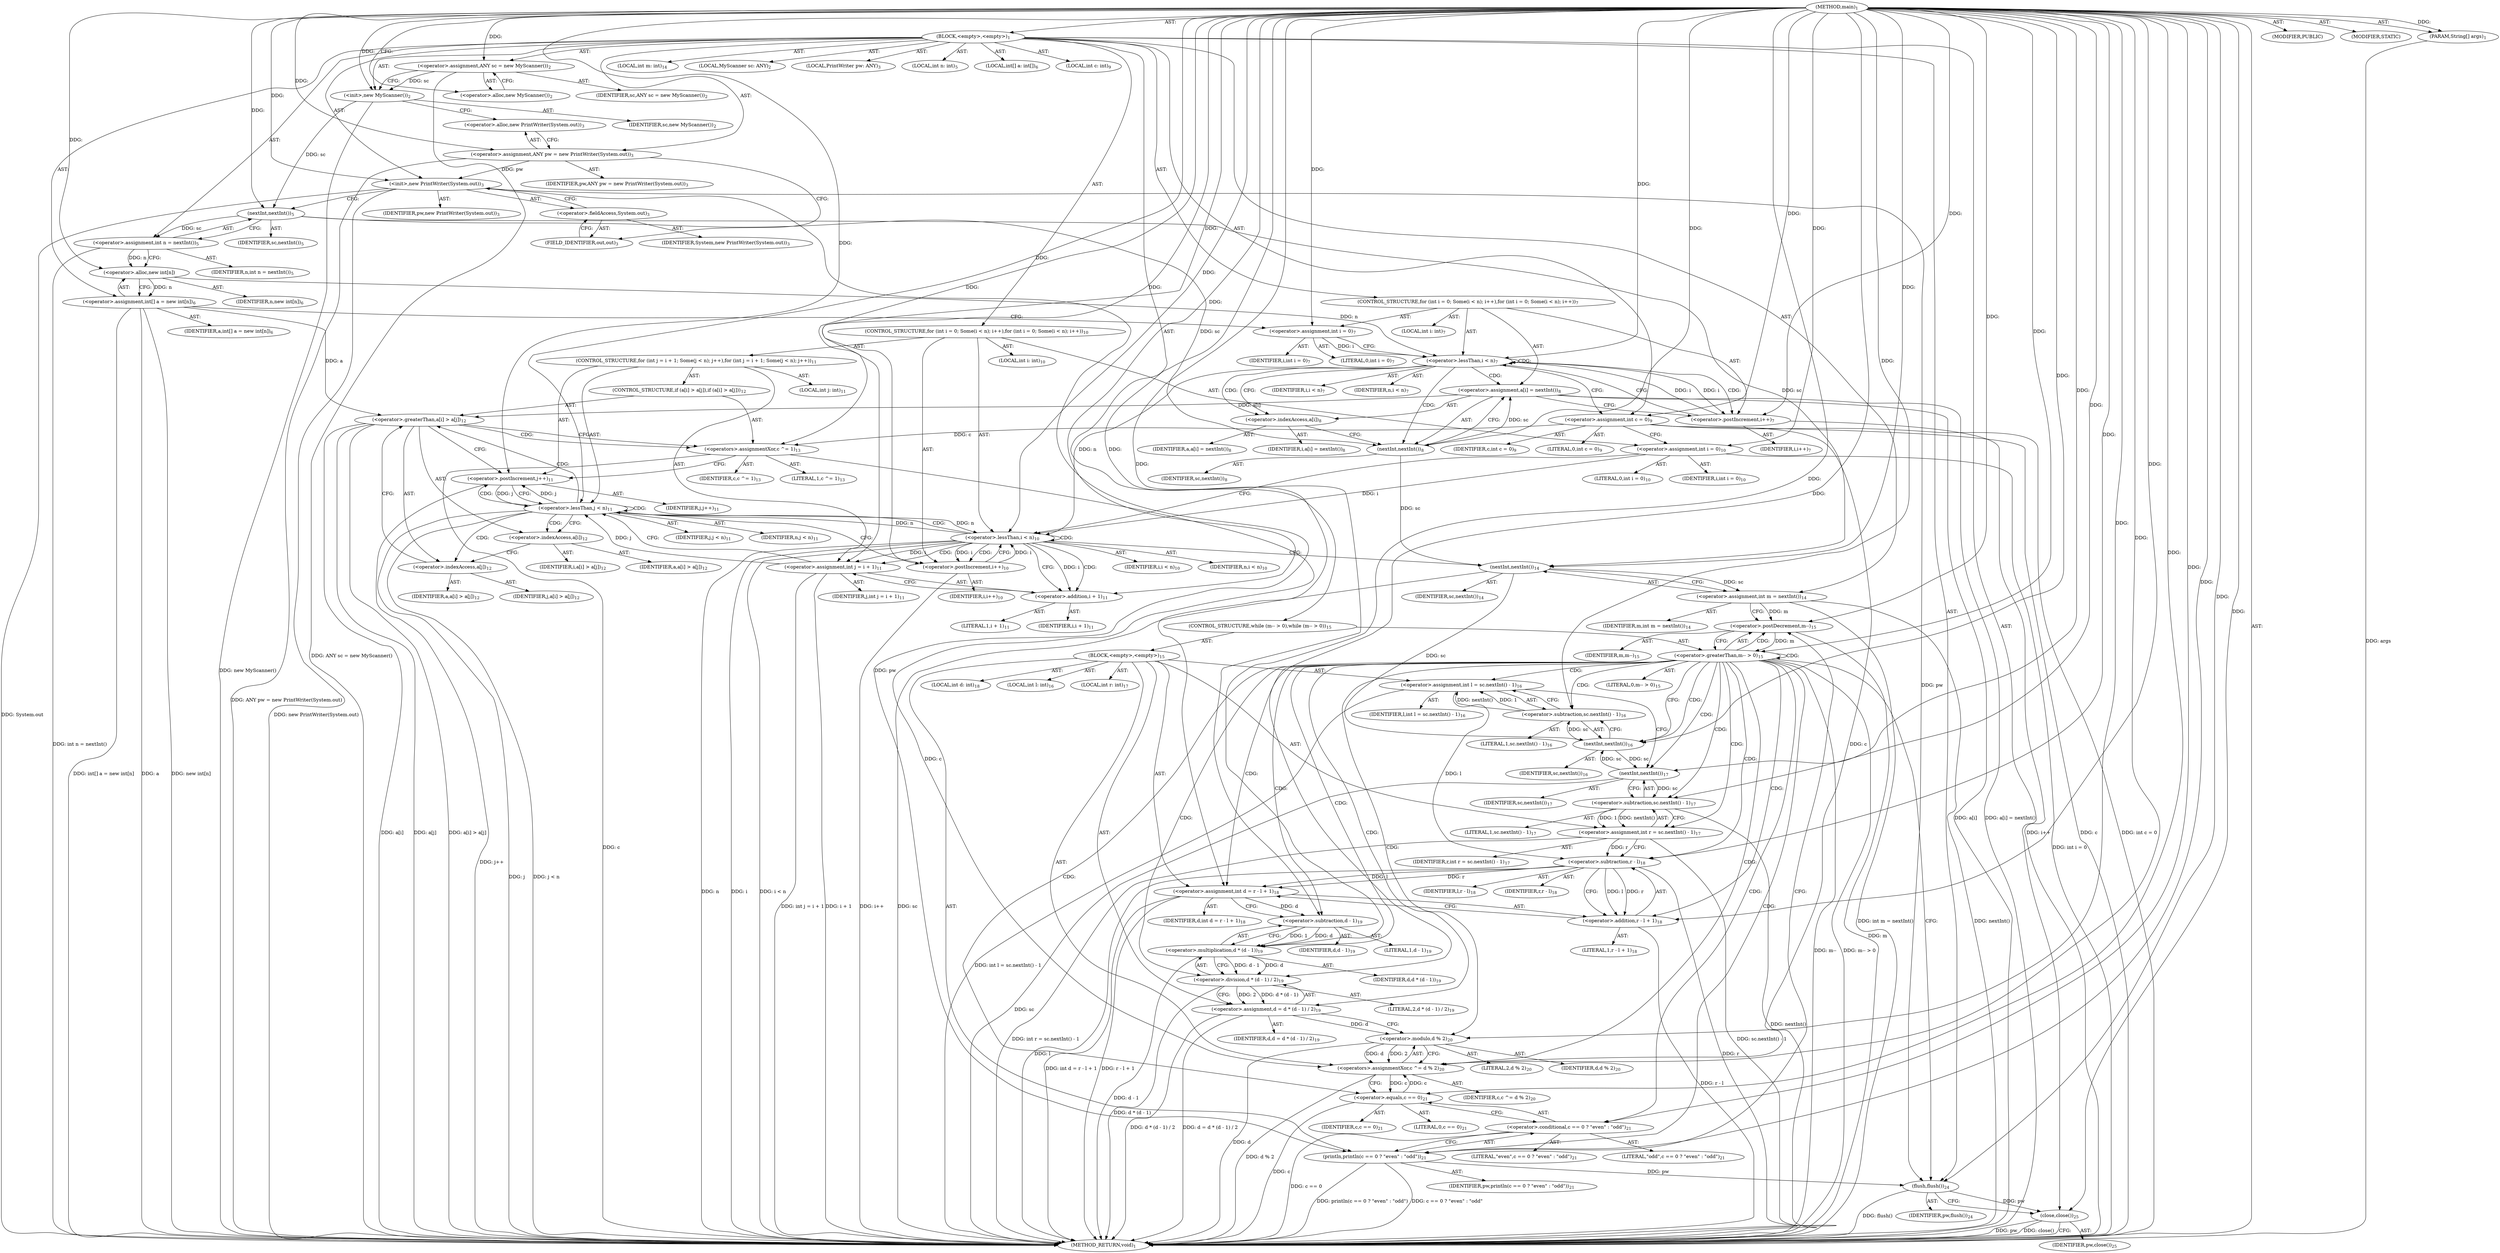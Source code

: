 digraph "main" {  
"21" [label = <(METHOD,main)<SUB>1</SUB>> ]
"22" [label = <(PARAM,String[] args)<SUB>1</SUB>> ]
"23" [label = <(BLOCK,&lt;empty&gt;,&lt;empty&gt;)<SUB>1</SUB>> ]
"4" [label = <(LOCAL,MyScanner sc: ANY)<SUB>2</SUB>> ]
"24" [label = <(&lt;operator&gt;.assignment,ANY sc = new MyScanner())<SUB>2</SUB>> ]
"25" [label = <(IDENTIFIER,sc,ANY sc = new MyScanner())<SUB>2</SUB>> ]
"26" [label = <(&lt;operator&gt;.alloc,new MyScanner())<SUB>2</SUB>> ]
"27" [label = <(&lt;init&gt;,new MyScanner())<SUB>2</SUB>> ]
"3" [label = <(IDENTIFIER,sc,new MyScanner())<SUB>2</SUB>> ]
"6" [label = <(LOCAL,PrintWriter pw: ANY)<SUB>3</SUB>> ]
"28" [label = <(&lt;operator&gt;.assignment,ANY pw = new PrintWriter(System.out))<SUB>3</SUB>> ]
"29" [label = <(IDENTIFIER,pw,ANY pw = new PrintWriter(System.out))<SUB>3</SUB>> ]
"30" [label = <(&lt;operator&gt;.alloc,new PrintWriter(System.out))<SUB>3</SUB>> ]
"31" [label = <(&lt;init&gt;,new PrintWriter(System.out))<SUB>3</SUB>> ]
"5" [label = <(IDENTIFIER,pw,new PrintWriter(System.out))<SUB>3</SUB>> ]
"32" [label = <(&lt;operator&gt;.fieldAccess,System.out)<SUB>3</SUB>> ]
"33" [label = <(IDENTIFIER,System,new PrintWriter(System.out))<SUB>3</SUB>> ]
"34" [label = <(FIELD_IDENTIFIER,out,out)<SUB>3</SUB>> ]
"35" [label = <(LOCAL,int n: int)<SUB>5</SUB>> ]
"36" [label = <(&lt;operator&gt;.assignment,int n = nextInt())<SUB>5</SUB>> ]
"37" [label = <(IDENTIFIER,n,int n = nextInt())<SUB>5</SUB>> ]
"38" [label = <(nextInt,nextInt())<SUB>5</SUB>> ]
"39" [label = <(IDENTIFIER,sc,nextInt())<SUB>5</SUB>> ]
"40" [label = <(LOCAL,int[] a: int[])<SUB>6</SUB>> ]
"41" [label = <(&lt;operator&gt;.assignment,int[] a = new int[n])<SUB>6</SUB>> ]
"42" [label = <(IDENTIFIER,a,int[] a = new int[n])<SUB>6</SUB>> ]
"43" [label = <(&lt;operator&gt;.alloc,new int[n])> ]
"44" [label = <(IDENTIFIER,n,new int[n])<SUB>6</SUB>> ]
"45" [label = <(CONTROL_STRUCTURE,for (int i = 0; Some(i &lt; n); i++),for (int i = 0; Some(i &lt; n); i++))<SUB>7</SUB>> ]
"46" [label = <(LOCAL,int i: int)<SUB>7</SUB>> ]
"47" [label = <(&lt;operator&gt;.assignment,int i = 0)<SUB>7</SUB>> ]
"48" [label = <(IDENTIFIER,i,int i = 0)<SUB>7</SUB>> ]
"49" [label = <(LITERAL,0,int i = 0)<SUB>7</SUB>> ]
"50" [label = <(&lt;operator&gt;.lessThan,i &lt; n)<SUB>7</SUB>> ]
"51" [label = <(IDENTIFIER,i,i &lt; n)<SUB>7</SUB>> ]
"52" [label = <(IDENTIFIER,n,i &lt; n)<SUB>7</SUB>> ]
"53" [label = <(&lt;operator&gt;.postIncrement,i++)<SUB>7</SUB>> ]
"54" [label = <(IDENTIFIER,i,i++)<SUB>7</SUB>> ]
"55" [label = <(&lt;operator&gt;.assignment,a[i] = nextInt())<SUB>8</SUB>> ]
"56" [label = <(&lt;operator&gt;.indexAccess,a[i])<SUB>8</SUB>> ]
"57" [label = <(IDENTIFIER,a,a[i] = nextInt())<SUB>8</SUB>> ]
"58" [label = <(IDENTIFIER,i,a[i] = nextInt())<SUB>8</SUB>> ]
"59" [label = <(nextInt,nextInt())<SUB>8</SUB>> ]
"60" [label = <(IDENTIFIER,sc,nextInt())<SUB>8</SUB>> ]
"61" [label = <(LOCAL,int c: int)<SUB>9</SUB>> ]
"62" [label = <(&lt;operator&gt;.assignment,int c = 0)<SUB>9</SUB>> ]
"63" [label = <(IDENTIFIER,c,int c = 0)<SUB>9</SUB>> ]
"64" [label = <(LITERAL,0,int c = 0)<SUB>9</SUB>> ]
"65" [label = <(CONTROL_STRUCTURE,for (int i = 0; Some(i &lt; n); i++),for (int i = 0; Some(i &lt; n); i++))<SUB>10</SUB>> ]
"66" [label = <(LOCAL,int i: int)<SUB>10</SUB>> ]
"67" [label = <(&lt;operator&gt;.assignment,int i = 0)<SUB>10</SUB>> ]
"68" [label = <(IDENTIFIER,i,int i = 0)<SUB>10</SUB>> ]
"69" [label = <(LITERAL,0,int i = 0)<SUB>10</SUB>> ]
"70" [label = <(&lt;operator&gt;.lessThan,i &lt; n)<SUB>10</SUB>> ]
"71" [label = <(IDENTIFIER,i,i &lt; n)<SUB>10</SUB>> ]
"72" [label = <(IDENTIFIER,n,i &lt; n)<SUB>10</SUB>> ]
"73" [label = <(&lt;operator&gt;.postIncrement,i++)<SUB>10</SUB>> ]
"74" [label = <(IDENTIFIER,i,i++)<SUB>10</SUB>> ]
"75" [label = <(CONTROL_STRUCTURE,for (int j = i + 1; Some(j &lt; n); j++),for (int j = i + 1; Some(j &lt; n); j++))<SUB>11</SUB>> ]
"76" [label = <(LOCAL,int j: int)<SUB>11</SUB>> ]
"77" [label = <(&lt;operator&gt;.assignment,int j = i + 1)<SUB>11</SUB>> ]
"78" [label = <(IDENTIFIER,j,int j = i + 1)<SUB>11</SUB>> ]
"79" [label = <(&lt;operator&gt;.addition,i + 1)<SUB>11</SUB>> ]
"80" [label = <(IDENTIFIER,i,i + 1)<SUB>11</SUB>> ]
"81" [label = <(LITERAL,1,i + 1)<SUB>11</SUB>> ]
"82" [label = <(&lt;operator&gt;.lessThan,j &lt; n)<SUB>11</SUB>> ]
"83" [label = <(IDENTIFIER,j,j &lt; n)<SUB>11</SUB>> ]
"84" [label = <(IDENTIFIER,n,j &lt; n)<SUB>11</SUB>> ]
"85" [label = <(&lt;operator&gt;.postIncrement,j++)<SUB>11</SUB>> ]
"86" [label = <(IDENTIFIER,j,j++)<SUB>11</SUB>> ]
"87" [label = <(CONTROL_STRUCTURE,if (a[i] &gt; a[j]),if (a[i] &gt; a[j]))<SUB>12</SUB>> ]
"88" [label = <(&lt;operator&gt;.greaterThan,a[i] &gt; a[j])<SUB>12</SUB>> ]
"89" [label = <(&lt;operator&gt;.indexAccess,a[i])<SUB>12</SUB>> ]
"90" [label = <(IDENTIFIER,a,a[i] &gt; a[j])<SUB>12</SUB>> ]
"91" [label = <(IDENTIFIER,i,a[i] &gt; a[j])<SUB>12</SUB>> ]
"92" [label = <(&lt;operator&gt;.indexAccess,a[j])<SUB>12</SUB>> ]
"93" [label = <(IDENTIFIER,a,a[i] &gt; a[j])<SUB>12</SUB>> ]
"94" [label = <(IDENTIFIER,j,a[i] &gt; a[j])<SUB>12</SUB>> ]
"95" [label = <(&lt;operators&gt;.assignmentXor,c ^= 1)<SUB>13</SUB>> ]
"96" [label = <(IDENTIFIER,c,c ^= 1)<SUB>13</SUB>> ]
"97" [label = <(LITERAL,1,c ^= 1)<SUB>13</SUB>> ]
"98" [label = <(LOCAL,int m: int)<SUB>14</SUB>> ]
"99" [label = <(&lt;operator&gt;.assignment,int m = nextInt())<SUB>14</SUB>> ]
"100" [label = <(IDENTIFIER,m,int m = nextInt())<SUB>14</SUB>> ]
"101" [label = <(nextInt,nextInt())<SUB>14</SUB>> ]
"102" [label = <(IDENTIFIER,sc,nextInt())<SUB>14</SUB>> ]
"103" [label = <(CONTROL_STRUCTURE,while (m-- &gt; 0),while (m-- &gt; 0))<SUB>15</SUB>> ]
"104" [label = <(&lt;operator&gt;.greaterThan,m-- &gt; 0)<SUB>15</SUB>> ]
"105" [label = <(&lt;operator&gt;.postDecrement,m--)<SUB>15</SUB>> ]
"106" [label = <(IDENTIFIER,m,m--)<SUB>15</SUB>> ]
"107" [label = <(LITERAL,0,m-- &gt; 0)<SUB>15</SUB>> ]
"108" [label = <(BLOCK,&lt;empty&gt;,&lt;empty&gt;)<SUB>15</SUB>> ]
"109" [label = <(LOCAL,int l: int)<SUB>16</SUB>> ]
"110" [label = <(&lt;operator&gt;.assignment,int l = sc.nextInt() - 1)<SUB>16</SUB>> ]
"111" [label = <(IDENTIFIER,l,int l = sc.nextInt() - 1)<SUB>16</SUB>> ]
"112" [label = <(&lt;operator&gt;.subtraction,sc.nextInt() - 1)<SUB>16</SUB>> ]
"113" [label = <(nextInt,nextInt())<SUB>16</SUB>> ]
"114" [label = <(IDENTIFIER,sc,nextInt())<SUB>16</SUB>> ]
"115" [label = <(LITERAL,1,sc.nextInt() - 1)<SUB>16</SUB>> ]
"116" [label = <(LOCAL,int r: int)<SUB>17</SUB>> ]
"117" [label = <(&lt;operator&gt;.assignment,int r = sc.nextInt() - 1)<SUB>17</SUB>> ]
"118" [label = <(IDENTIFIER,r,int r = sc.nextInt() - 1)<SUB>17</SUB>> ]
"119" [label = <(&lt;operator&gt;.subtraction,sc.nextInt() - 1)<SUB>17</SUB>> ]
"120" [label = <(nextInt,nextInt())<SUB>17</SUB>> ]
"121" [label = <(IDENTIFIER,sc,nextInt())<SUB>17</SUB>> ]
"122" [label = <(LITERAL,1,sc.nextInt() - 1)<SUB>17</SUB>> ]
"123" [label = <(LOCAL,int d: int)<SUB>18</SUB>> ]
"124" [label = <(&lt;operator&gt;.assignment,int d = r - l + 1)<SUB>18</SUB>> ]
"125" [label = <(IDENTIFIER,d,int d = r - l + 1)<SUB>18</SUB>> ]
"126" [label = <(&lt;operator&gt;.addition,r - l + 1)<SUB>18</SUB>> ]
"127" [label = <(&lt;operator&gt;.subtraction,r - l)<SUB>18</SUB>> ]
"128" [label = <(IDENTIFIER,r,r - l)<SUB>18</SUB>> ]
"129" [label = <(IDENTIFIER,l,r - l)<SUB>18</SUB>> ]
"130" [label = <(LITERAL,1,r - l + 1)<SUB>18</SUB>> ]
"131" [label = <(&lt;operator&gt;.assignment,d = d * (d - 1) / 2)<SUB>19</SUB>> ]
"132" [label = <(IDENTIFIER,d,d = d * (d - 1) / 2)<SUB>19</SUB>> ]
"133" [label = <(&lt;operator&gt;.division,d * (d - 1) / 2)<SUB>19</SUB>> ]
"134" [label = <(&lt;operator&gt;.multiplication,d * (d - 1))<SUB>19</SUB>> ]
"135" [label = <(IDENTIFIER,d,d * (d - 1))<SUB>19</SUB>> ]
"136" [label = <(&lt;operator&gt;.subtraction,d - 1)<SUB>19</SUB>> ]
"137" [label = <(IDENTIFIER,d,d - 1)<SUB>19</SUB>> ]
"138" [label = <(LITERAL,1,d - 1)<SUB>19</SUB>> ]
"139" [label = <(LITERAL,2,d * (d - 1) / 2)<SUB>19</SUB>> ]
"140" [label = <(&lt;operators&gt;.assignmentXor,c ^= d % 2)<SUB>20</SUB>> ]
"141" [label = <(IDENTIFIER,c,c ^= d % 2)<SUB>20</SUB>> ]
"142" [label = <(&lt;operator&gt;.modulo,d % 2)<SUB>20</SUB>> ]
"143" [label = <(IDENTIFIER,d,d % 2)<SUB>20</SUB>> ]
"144" [label = <(LITERAL,2,d % 2)<SUB>20</SUB>> ]
"145" [label = <(println,println(c == 0 ? &quot;even&quot; : &quot;odd&quot;))<SUB>21</SUB>> ]
"146" [label = <(IDENTIFIER,pw,println(c == 0 ? &quot;even&quot; : &quot;odd&quot;))<SUB>21</SUB>> ]
"147" [label = <(&lt;operator&gt;.conditional,c == 0 ? &quot;even&quot; : &quot;odd&quot;)<SUB>21</SUB>> ]
"148" [label = <(&lt;operator&gt;.equals,c == 0)<SUB>21</SUB>> ]
"149" [label = <(IDENTIFIER,c,c == 0)<SUB>21</SUB>> ]
"150" [label = <(LITERAL,0,c == 0)<SUB>21</SUB>> ]
"151" [label = <(LITERAL,&quot;even&quot;,c == 0 ? &quot;even&quot; : &quot;odd&quot;)<SUB>21</SUB>> ]
"152" [label = <(LITERAL,&quot;odd&quot;,c == 0 ? &quot;even&quot; : &quot;odd&quot;)<SUB>21</SUB>> ]
"153" [label = <(flush,flush())<SUB>24</SUB>> ]
"154" [label = <(IDENTIFIER,pw,flush())<SUB>24</SUB>> ]
"155" [label = <(close,close())<SUB>25</SUB>> ]
"156" [label = <(IDENTIFIER,pw,close())<SUB>25</SUB>> ]
"157" [label = <(MODIFIER,PUBLIC)> ]
"158" [label = <(MODIFIER,STATIC)> ]
"159" [label = <(METHOD_RETURN,void)<SUB>1</SUB>> ]
  "21" -> "22"  [ label = "AST: "] 
  "21" -> "23"  [ label = "AST: "] 
  "21" -> "157"  [ label = "AST: "] 
  "21" -> "158"  [ label = "AST: "] 
  "21" -> "159"  [ label = "AST: "] 
  "23" -> "4"  [ label = "AST: "] 
  "23" -> "24"  [ label = "AST: "] 
  "23" -> "27"  [ label = "AST: "] 
  "23" -> "6"  [ label = "AST: "] 
  "23" -> "28"  [ label = "AST: "] 
  "23" -> "31"  [ label = "AST: "] 
  "23" -> "35"  [ label = "AST: "] 
  "23" -> "36"  [ label = "AST: "] 
  "23" -> "40"  [ label = "AST: "] 
  "23" -> "41"  [ label = "AST: "] 
  "23" -> "45"  [ label = "AST: "] 
  "23" -> "61"  [ label = "AST: "] 
  "23" -> "62"  [ label = "AST: "] 
  "23" -> "65"  [ label = "AST: "] 
  "23" -> "98"  [ label = "AST: "] 
  "23" -> "99"  [ label = "AST: "] 
  "23" -> "103"  [ label = "AST: "] 
  "23" -> "153"  [ label = "AST: "] 
  "23" -> "155"  [ label = "AST: "] 
  "24" -> "25"  [ label = "AST: "] 
  "24" -> "26"  [ label = "AST: "] 
  "27" -> "3"  [ label = "AST: "] 
  "28" -> "29"  [ label = "AST: "] 
  "28" -> "30"  [ label = "AST: "] 
  "31" -> "5"  [ label = "AST: "] 
  "31" -> "32"  [ label = "AST: "] 
  "32" -> "33"  [ label = "AST: "] 
  "32" -> "34"  [ label = "AST: "] 
  "36" -> "37"  [ label = "AST: "] 
  "36" -> "38"  [ label = "AST: "] 
  "38" -> "39"  [ label = "AST: "] 
  "41" -> "42"  [ label = "AST: "] 
  "41" -> "43"  [ label = "AST: "] 
  "43" -> "44"  [ label = "AST: "] 
  "45" -> "46"  [ label = "AST: "] 
  "45" -> "47"  [ label = "AST: "] 
  "45" -> "50"  [ label = "AST: "] 
  "45" -> "53"  [ label = "AST: "] 
  "45" -> "55"  [ label = "AST: "] 
  "47" -> "48"  [ label = "AST: "] 
  "47" -> "49"  [ label = "AST: "] 
  "50" -> "51"  [ label = "AST: "] 
  "50" -> "52"  [ label = "AST: "] 
  "53" -> "54"  [ label = "AST: "] 
  "55" -> "56"  [ label = "AST: "] 
  "55" -> "59"  [ label = "AST: "] 
  "56" -> "57"  [ label = "AST: "] 
  "56" -> "58"  [ label = "AST: "] 
  "59" -> "60"  [ label = "AST: "] 
  "62" -> "63"  [ label = "AST: "] 
  "62" -> "64"  [ label = "AST: "] 
  "65" -> "66"  [ label = "AST: "] 
  "65" -> "67"  [ label = "AST: "] 
  "65" -> "70"  [ label = "AST: "] 
  "65" -> "73"  [ label = "AST: "] 
  "65" -> "75"  [ label = "AST: "] 
  "67" -> "68"  [ label = "AST: "] 
  "67" -> "69"  [ label = "AST: "] 
  "70" -> "71"  [ label = "AST: "] 
  "70" -> "72"  [ label = "AST: "] 
  "73" -> "74"  [ label = "AST: "] 
  "75" -> "76"  [ label = "AST: "] 
  "75" -> "77"  [ label = "AST: "] 
  "75" -> "82"  [ label = "AST: "] 
  "75" -> "85"  [ label = "AST: "] 
  "75" -> "87"  [ label = "AST: "] 
  "77" -> "78"  [ label = "AST: "] 
  "77" -> "79"  [ label = "AST: "] 
  "79" -> "80"  [ label = "AST: "] 
  "79" -> "81"  [ label = "AST: "] 
  "82" -> "83"  [ label = "AST: "] 
  "82" -> "84"  [ label = "AST: "] 
  "85" -> "86"  [ label = "AST: "] 
  "87" -> "88"  [ label = "AST: "] 
  "87" -> "95"  [ label = "AST: "] 
  "88" -> "89"  [ label = "AST: "] 
  "88" -> "92"  [ label = "AST: "] 
  "89" -> "90"  [ label = "AST: "] 
  "89" -> "91"  [ label = "AST: "] 
  "92" -> "93"  [ label = "AST: "] 
  "92" -> "94"  [ label = "AST: "] 
  "95" -> "96"  [ label = "AST: "] 
  "95" -> "97"  [ label = "AST: "] 
  "99" -> "100"  [ label = "AST: "] 
  "99" -> "101"  [ label = "AST: "] 
  "101" -> "102"  [ label = "AST: "] 
  "103" -> "104"  [ label = "AST: "] 
  "103" -> "108"  [ label = "AST: "] 
  "104" -> "105"  [ label = "AST: "] 
  "104" -> "107"  [ label = "AST: "] 
  "105" -> "106"  [ label = "AST: "] 
  "108" -> "109"  [ label = "AST: "] 
  "108" -> "110"  [ label = "AST: "] 
  "108" -> "116"  [ label = "AST: "] 
  "108" -> "117"  [ label = "AST: "] 
  "108" -> "123"  [ label = "AST: "] 
  "108" -> "124"  [ label = "AST: "] 
  "108" -> "131"  [ label = "AST: "] 
  "108" -> "140"  [ label = "AST: "] 
  "108" -> "145"  [ label = "AST: "] 
  "110" -> "111"  [ label = "AST: "] 
  "110" -> "112"  [ label = "AST: "] 
  "112" -> "113"  [ label = "AST: "] 
  "112" -> "115"  [ label = "AST: "] 
  "113" -> "114"  [ label = "AST: "] 
  "117" -> "118"  [ label = "AST: "] 
  "117" -> "119"  [ label = "AST: "] 
  "119" -> "120"  [ label = "AST: "] 
  "119" -> "122"  [ label = "AST: "] 
  "120" -> "121"  [ label = "AST: "] 
  "124" -> "125"  [ label = "AST: "] 
  "124" -> "126"  [ label = "AST: "] 
  "126" -> "127"  [ label = "AST: "] 
  "126" -> "130"  [ label = "AST: "] 
  "127" -> "128"  [ label = "AST: "] 
  "127" -> "129"  [ label = "AST: "] 
  "131" -> "132"  [ label = "AST: "] 
  "131" -> "133"  [ label = "AST: "] 
  "133" -> "134"  [ label = "AST: "] 
  "133" -> "139"  [ label = "AST: "] 
  "134" -> "135"  [ label = "AST: "] 
  "134" -> "136"  [ label = "AST: "] 
  "136" -> "137"  [ label = "AST: "] 
  "136" -> "138"  [ label = "AST: "] 
  "140" -> "141"  [ label = "AST: "] 
  "140" -> "142"  [ label = "AST: "] 
  "142" -> "143"  [ label = "AST: "] 
  "142" -> "144"  [ label = "AST: "] 
  "145" -> "146"  [ label = "AST: "] 
  "145" -> "147"  [ label = "AST: "] 
  "147" -> "148"  [ label = "AST: "] 
  "147" -> "151"  [ label = "AST: "] 
  "147" -> "152"  [ label = "AST: "] 
  "148" -> "149"  [ label = "AST: "] 
  "148" -> "150"  [ label = "AST: "] 
  "153" -> "154"  [ label = "AST: "] 
  "155" -> "156"  [ label = "AST: "] 
  "24" -> "27"  [ label = "CFG: "] 
  "27" -> "30"  [ label = "CFG: "] 
  "28" -> "34"  [ label = "CFG: "] 
  "31" -> "38"  [ label = "CFG: "] 
  "36" -> "43"  [ label = "CFG: "] 
  "41" -> "47"  [ label = "CFG: "] 
  "62" -> "67"  [ label = "CFG: "] 
  "99" -> "105"  [ label = "CFG: "] 
  "153" -> "155"  [ label = "CFG: "] 
  "155" -> "159"  [ label = "CFG: "] 
  "26" -> "24"  [ label = "CFG: "] 
  "30" -> "28"  [ label = "CFG: "] 
  "32" -> "31"  [ label = "CFG: "] 
  "38" -> "36"  [ label = "CFG: "] 
  "43" -> "41"  [ label = "CFG: "] 
  "47" -> "50"  [ label = "CFG: "] 
  "50" -> "56"  [ label = "CFG: "] 
  "50" -> "62"  [ label = "CFG: "] 
  "53" -> "50"  [ label = "CFG: "] 
  "55" -> "53"  [ label = "CFG: "] 
  "67" -> "70"  [ label = "CFG: "] 
  "70" -> "79"  [ label = "CFG: "] 
  "70" -> "101"  [ label = "CFG: "] 
  "73" -> "70"  [ label = "CFG: "] 
  "101" -> "99"  [ label = "CFG: "] 
  "104" -> "113"  [ label = "CFG: "] 
  "104" -> "153"  [ label = "CFG: "] 
  "34" -> "32"  [ label = "CFG: "] 
  "56" -> "59"  [ label = "CFG: "] 
  "59" -> "55"  [ label = "CFG: "] 
  "77" -> "82"  [ label = "CFG: "] 
  "82" -> "89"  [ label = "CFG: "] 
  "82" -> "73"  [ label = "CFG: "] 
  "85" -> "82"  [ label = "CFG: "] 
  "105" -> "104"  [ label = "CFG: "] 
  "110" -> "120"  [ label = "CFG: "] 
  "117" -> "127"  [ label = "CFG: "] 
  "124" -> "136"  [ label = "CFG: "] 
  "131" -> "142"  [ label = "CFG: "] 
  "140" -> "148"  [ label = "CFG: "] 
  "145" -> "105"  [ label = "CFG: "] 
  "79" -> "77"  [ label = "CFG: "] 
  "88" -> "95"  [ label = "CFG: "] 
  "88" -> "85"  [ label = "CFG: "] 
  "95" -> "85"  [ label = "CFG: "] 
  "112" -> "110"  [ label = "CFG: "] 
  "119" -> "117"  [ label = "CFG: "] 
  "126" -> "124"  [ label = "CFG: "] 
  "133" -> "131"  [ label = "CFG: "] 
  "142" -> "140"  [ label = "CFG: "] 
  "147" -> "145"  [ label = "CFG: "] 
  "89" -> "92"  [ label = "CFG: "] 
  "92" -> "88"  [ label = "CFG: "] 
  "113" -> "112"  [ label = "CFG: "] 
  "120" -> "119"  [ label = "CFG: "] 
  "127" -> "126"  [ label = "CFG: "] 
  "134" -> "133"  [ label = "CFG: "] 
  "148" -> "147"  [ label = "CFG: "] 
  "136" -> "134"  [ label = "CFG: "] 
  "21" -> "26"  [ label = "CFG: "] 
  "22" -> "159"  [ label = "DDG: args"] 
  "24" -> "159"  [ label = "DDG: ANY sc = new MyScanner()"] 
  "27" -> "159"  [ label = "DDG: new MyScanner()"] 
  "28" -> "159"  [ label = "DDG: ANY pw = new PrintWriter(System.out)"] 
  "31" -> "159"  [ label = "DDG: System.out"] 
  "31" -> "159"  [ label = "DDG: new PrintWriter(System.out)"] 
  "36" -> "159"  [ label = "DDG: int n = nextInt()"] 
  "41" -> "159"  [ label = "DDG: a"] 
  "41" -> "159"  [ label = "DDG: new int[n]"] 
  "41" -> "159"  [ label = "DDG: int[] a = new int[n]"] 
  "62" -> "159"  [ label = "DDG: c"] 
  "62" -> "159"  [ label = "DDG: int c = 0"] 
  "67" -> "159"  [ label = "DDG: int i = 0"] 
  "70" -> "159"  [ label = "DDG: i"] 
  "70" -> "159"  [ label = "DDG: n"] 
  "70" -> "159"  [ label = "DDG: i &lt; n"] 
  "101" -> "159"  [ label = "DDG: sc"] 
  "99" -> "159"  [ label = "DDG: nextInt()"] 
  "99" -> "159"  [ label = "DDG: int m = nextInt()"] 
  "105" -> "159"  [ label = "DDG: m"] 
  "104" -> "159"  [ label = "DDG: m--"] 
  "104" -> "159"  [ label = "DDG: m-- &gt; 0"] 
  "153" -> "159"  [ label = "DDG: flush()"] 
  "155" -> "159"  [ label = "DDG: pw"] 
  "155" -> "159"  [ label = "DDG: close()"] 
  "110" -> "159"  [ label = "DDG: int l = sc.nextInt() - 1"] 
  "120" -> "159"  [ label = "DDG: sc"] 
  "119" -> "159"  [ label = "DDG: nextInt()"] 
  "117" -> "159"  [ label = "DDG: sc.nextInt() - 1"] 
  "117" -> "159"  [ label = "DDG: int r = sc.nextInt() - 1"] 
  "127" -> "159"  [ label = "DDG: r"] 
  "127" -> "159"  [ label = "DDG: l"] 
  "126" -> "159"  [ label = "DDG: r - l"] 
  "124" -> "159"  [ label = "DDG: r - l + 1"] 
  "124" -> "159"  [ label = "DDG: int d = r - l + 1"] 
  "134" -> "159"  [ label = "DDG: d - 1"] 
  "133" -> "159"  [ label = "DDG: d * (d - 1)"] 
  "131" -> "159"  [ label = "DDG: d * (d - 1) / 2"] 
  "131" -> "159"  [ label = "DDG: d = d * (d - 1) / 2"] 
  "142" -> "159"  [ label = "DDG: d"] 
  "140" -> "159"  [ label = "DDG: d % 2"] 
  "148" -> "159"  [ label = "DDG: c"] 
  "147" -> "159"  [ label = "DDG: c == 0"] 
  "145" -> "159"  [ label = "DDG: c == 0 ? &quot;even&quot; : &quot;odd&quot;"] 
  "145" -> "159"  [ label = "DDG: println(c == 0 ? &quot;even&quot; : &quot;odd&quot;)"] 
  "77" -> "159"  [ label = "DDG: i + 1"] 
  "77" -> "159"  [ label = "DDG: int j = i + 1"] 
  "82" -> "159"  [ label = "DDG: j"] 
  "82" -> "159"  [ label = "DDG: j &lt; n"] 
  "73" -> "159"  [ label = "DDG: i++"] 
  "88" -> "159"  [ label = "DDG: a[i]"] 
  "88" -> "159"  [ label = "DDG: a[j]"] 
  "88" -> "159"  [ label = "DDG: a[i] &gt; a[j]"] 
  "95" -> "159"  [ label = "DDG: c"] 
  "85" -> "159"  [ label = "DDG: j++"] 
  "55" -> "159"  [ label = "DDG: a[i]"] 
  "55" -> "159"  [ label = "DDG: a[i] = nextInt()"] 
  "53" -> "159"  [ label = "DDG: i++"] 
  "21" -> "22"  [ label = "DDG: "] 
  "21" -> "24"  [ label = "DDG: "] 
  "21" -> "28"  [ label = "DDG: "] 
  "38" -> "36"  [ label = "DDG: sc"] 
  "43" -> "41"  [ label = "DDG: n"] 
  "21" -> "62"  [ label = "DDG: "] 
  "101" -> "99"  [ label = "DDG: sc"] 
  "24" -> "27"  [ label = "DDG: sc"] 
  "21" -> "27"  [ label = "DDG: "] 
  "28" -> "31"  [ label = "DDG: pw"] 
  "21" -> "31"  [ label = "DDG: "] 
  "21" -> "47"  [ label = "DDG: "] 
  "59" -> "55"  [ label = "DDG: sc"] 
  "21" -> "67"  [ label = "DDG: "] 
  "31" -> "153"  [ label = "DDG: pw"] 
  "145" -> "153"  [ label = "DDG: pw"] 
  "21" -> "153"  [ label = "DDG: "] 
  "153" -> "155"  [ label = "DDG: pw"] 
  "21" -> "155"  [ label = "DDG: "] 
  "27" -> "38"  [ label = "DDG: sc"] 
  "21" -> "38"  [ label = "DDG: "] 
  "36" -> "43"  [ label = "DDG: n"] 
  "21" -> "43"  [ label = "DDG: "] 
  "47" -> "50"  [ label = "DDG: i"] 
  "53" -> "50"  [ label = "DDG: i"] 
  "21" -> "50"  [ label = "DDG: "] 
  "43" -> "50"  [ label = "DDG: n"] 
  "50" -> "53"  [ label = "DDG: i"] 
  "21" -> "53"  [ label = "DDG: "] 
  "67" -> "70"  [ label = "DDG: i"] 
  "73" -> "70"  [ label = "DDG: i"] 
  "21" -> "70"  [ label = "DDG: "] 
  "50" -> "70"  [ label = "DDG: n"] 
  "82" -> "70"  [ label = "DDG: n"] 
  "21" -> "73"  [ label = "DDG: "] 
  "70" -> "73"  [ label = "DDG: i"] 
  "70" -> "77"  [ label = "DDG: i"] 
  "21" -> "77"  [ label = "DDG: "] 
  "38" -> "101"  [ label = "DDG: sc"] 
  "59" -> "101"  [ label = "DDG: sc"] 
  "21" -> "101"  [ label = "DDG: "] 
  "105" -> "104"  [ label = "DDG: m"] 
  "21" -> "104"  [ label = "DDG: "] 
  "112" -> "110"  [ label = "DDG: nextInt()"] 
  "112" -> "110"  [ label = "DDG: 1"] 
  "119" -> "117"  [ label = "DDG: nextInt()"] 
  "119" -> "117"  [ label = "DDG: 1"] 
  "127" -> "124"  [ label = "DDG: r"] 
  "127" -> "124"  [ label = "DDG: l"] 
  "21" -> "124"  [ label = "DDG: "] 
  "133" -> "131"  [ label = "DDG: d * (d - 1)"] 
  "133" -> "131"  [ label = "DDG: 2"] 
  "142" -> "140"  [ label = "DDG: d"] 
  "142" -> "140"  [ label = "DDG: 2"] 
  "38" -> "59"  [ label = "DDG: sc"] 
  "21" -> "59"  [ label = "DDG: "] 
  "77" -> "82"  [ label = "DDG: j"] 
  "85" -> "82"  [ label = "DDG: j"] 
  "21" -> "82"  [ label = "DDG: "] 
  "70" -> "82"  [ label = "DDG: n"] 
  "82" -> "85"  [ label = "DDG: j"] 
  "21" -> "85"  [ label = "DDG: "] 
  "21" -> "95"  [ label = "DDG: "] 
  "99" -> "105"  [ label = "DDG: m"] 
  "21" -> "105"  [ label = "DDG: "] 
  "62" -> "140"  [ label = "DDG: c"] 
  "148" -> "140"  [ label = "DDG: c"] 
  "95" -> "140"  [ label = "DDG: c"] 
  "21" -> "140"  [ label = "DDG: "] 
  "31" -> "145"  [ label = "DDG: pw"] 
  "21" -> "145"  [ label = "DDG: "] 
  "70" -> "79"  [ label = "DDG: i"] 
  "21" -> "79"  [ label = "DDG: "] 
  "41" -> "88"  [ label = "DDG: a"] 
  "55" -> "88"  [ label = "DDG: a[i]"] 
  "62" -> "95"  [ label = "DDG: c"] 
  "113" -> "112"  [ label = "DDG: sc"] 
  "21" -> "112"  [ label = "DDG: "] 
  "120" -> "119"  [ label = "DDG: sc"] 
  "21" -> "119"  [ label = "DDG: "] 
  "127" -> "126"  [ label = "DDG: r"] 
  "127" -> "126"  [ label = "DDG: l"] 
  "21" -> "126"  [ label = "DDG: "] 
  "134" -> "133"  [ label = "DDG: d"] 
  "134" -> "133"  [ label = "DDG: d - 1"] 
  "21" -> "133"  [ label = "DDG: "] 
  "131" -> "142"  [ label = "DDG: d"] 
  "21" -> "142"  [ label = "DDG: "] 
  "21" -> "147"  [ label = "DDG: "] 
  "101" -> "113"  [ label = "DDG: sc"] 
  "120" -> "113"  [ label = "DDG: sc"] 
  "21" -> "113"  [ label = "DDG: "] 
  "113" -> "120"  [ label = "DDG: sc"] 
  "21" -> "120"  [ label = "DDG: "] 
  "117" -> "127"  [ label = "DDG: r"] 
  "21" -> "127"  [ label = "DDG: "] 
  "110" -> "127"  [ label = "DDG: l"] 
  "136" -> "134"  [ label = "DDG: d"] 
  "21" -> "134"  [ label = "DDG: "] 
  "136" -> "134"  [ label = "DDG: 1"] 
  "140" -> "148"  [ label = "DDG: c"] 
  "21" -> "148"  [ label = "DDG: "] 
  "124" -> "136"  [ label = "DDG: d"] 
  "21" -> "136"  [ label = "DDG: "] 
  "50" -> "56"  [ label = "CDG: "] 
  "50" -> "50"  [ label = "CDG: "] 
  "50" -> "59"  [ label = "CDG: "] 
  "50" -> "53"  [ label = "CDG: "] 
  "50" -> "55"  [ label = "CDG: "] 
  "70" -> "73"  [ label = "CDG: "] 
  "70" -> "77"  [ label = "CDG: "] 
  "70" -> "82"  [ label = "CDG: "] 
  "70" -> "79"  [ label = "CDG: "] 
  "70" -> "70"  [ label = "CDG: "] 
  "104" -> "120"  [ label = "CDG: "] 
  "104" -> "113"  [ label = "CDG: "] 
  "104" -> "136"  [ label = "CDG: "] 
  "104" -> "145"  [ label = "CDG: "] 
  "104" -> "131"  [ label = "CDG: "] 
  "104" -> "142"  [ label = "CDG: "] 
  "104" -> "104"  [ label = "CDG: "] 
  "104" -> "119"  [ label = "CDG: "] 
  "104" -> "112"  [ label = "CDG: "] 
  "104" -> "134"  [ label = "CDG: "] 
  "104" -> "140"  [ label = "CDG: "] 
  "104" -> "148"  [ label = "CDG: "] 
  "104" -> "126"  [ label = "CDG: "] 
  "104" -> "105"  [ label = "CDG: "] 
  "104" -> "147"  [ label = "CDG: "] 
  "104" -> "110"  [ label = "CDG: "] 
  "104" -> "117"  [ label = "CDG: "] 
  "104" -> "127"  [ label = "CDG: "] 
  "104" -> "124"  [ label = "CDG: "] 
  "104" -> "133"  [ label = "CDG: "] 
  "82" -> "89"  [ label = "CDG: "] 
  "82" -> "85"  [ label = "CDG: "] 
  "82" -> "92"  [ label = "CDG: "] 
  "82" -> "82"  [ label = "CDG: "] 
  "82" -> "88"  [ label = "CDG: "] 
  "88" -> "95"  [ label = "CDG: "] 
}
